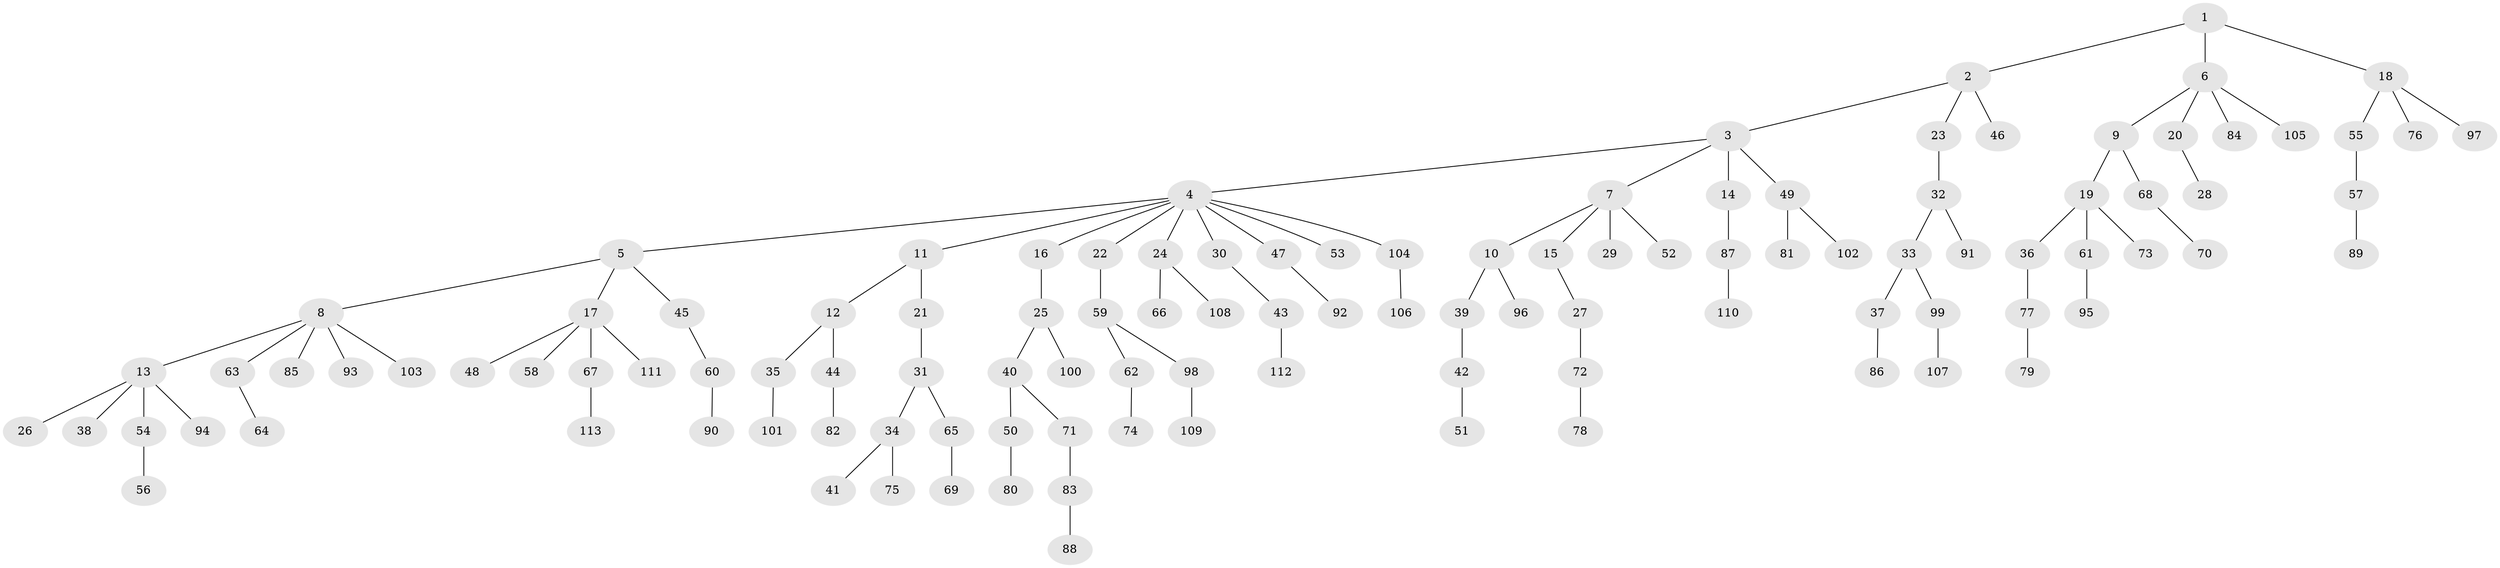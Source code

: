 // coarse degree distribution, {5: 0.025974025974025976, 4: 0.09090909090909091, 8: 0.012987012987012988, 11: 0.012987012987012988, 3: 0.09090909090909091, 2: 0.19480519480519481, 1: 0.5714285714285714}
// Generated by graph-tools (version 1.1) at 2025/52/02/27/25 19:52:11]
// undirected, 113 vertices, 112 edges
graph export_dot {
graph [start="1"]
  node [color=gray90,style=filled];
  1;
  2;
  3;
  4;
  5;
  6;
  7;
  8;
  9;
  10;
  11;
  12;
  13;
  14;
  15;
  16;
  17;
  18;
  19;
  20;
  21;
  22;
  23;
  24;
  25;
  26;
  27;
  28;
  29;
  30;
  31;
  32;
  33;
  34;
  35;
  36;
  37;
  38;
  39;
  40;
  41;
  42;
  43;
  44;
  45;
  46;
  47;
  48;
  49;
  50;
  51;
  52;
  53;
  54;
  55;
  56;
  57;
  58;
  59;
  60;
  61;
  62;
  63;
  64;
  65;
  66;
  67;
  68;
  69;
  70;
  71;
  72;
  73;
  74;
  75;
  76;
  77;
  78;
  79;
  80;
  81;
  82;
  83;
  84;
  85;
  86;
  87;
  88;
  89;
  90;
  91;
  92;
  93;
  94;
  95;
  96;
  97;
  98;
  99;
  100;
  101;
  102;
  103;
  104;
  105;
  106;
  107;
  108;
  109;
  110;
  111;
  112;
  113;
  1 -- 2;
  1 -- 6;
  1 -- 18;
  2 -- 3;
  2 -- 23;
  2 -- 46;
  3 -- 4;
  3 -- 7;
  3 -- 14;
  3 -- 49;
  4 -- 5;
  4 -- 11;
  4 -- 16;
  4 -- 22;
  4 -- 24;
  4 -- 30;
  4 -- 47;
  4 -- 53;
  4 -- 104;
  5 -- 8;
  5 -- 17;
  5 -- 45;
  6 -- 9;
  6 -- 20;
  6 -- 84;
  6 -- 105;
  7 -- 10;
  7 -- 15;
  7 -- 29;
  7 -- 52;
  8 -- 13;
  8 -- 63;
  8 -- 85;
  8 -- 93;
  8 -- 103;
  9 -- 19;
  9 -- 68;
  10 -- 39;
  10 -- 96;
  11 -- 12;
  11 -- 21;
  12 -- 35;
  12 -- 44;
  13 -- 26;
  13 -- 38;
  13 -- 54;
  13 -- 94;
  14 -- 87;
  15 -- 27;
  16 -- 25;
  17 -- 48;
  17 -- 58;
  17 -- 67;
  17 -- 111;
  18 -- 55;
  18 -- 76;
  18 -- 97;
  19 -- 36;
  19 -- 61;
  19 -- 73;
  20 -- 28;
  21 -- 31;
  22 -- 59;
  23 -- 32;
  24 -- 66;
  24 -- 108;
  25 -- 40;
  25 -- 100;
  27 -- 72;
  30 -- 43;
  31 -- 34;
  31 -- 65;
  32 -- 33;
  32 -- 91;
  33 -- 37;
  33 -- 99;
  34 -- 41;
  34 -- 75;
  35 -- 101;
  36 -- 77;
  37 -- 86;
  39 -- 42;
  40 -- 50;
  40 -- 71;
  42 -- 51;
  43 -- 112;
  44 -- 82;
  45 -- 60;
  47 -- 92;
  49 -- 81;
  49 -- 102;
  50 -- 80;
  54 -- 56;
  55 -- 57;
  57 -- 89;
  59 -- 62;
  59 -- 98;
  60 -- 90;
  61 -- 95;
  62 -- 74;
  63 -- 64;
  65 -- 69;
  67 -- 113;
  68 -- 70;
  71 -- 83;
  72 -- 78;
  77 -- 79;
  83 -- 88;
  87 -- 110;
  98 -- 109;
  99 -- 107;
  104 -- 106;
}
